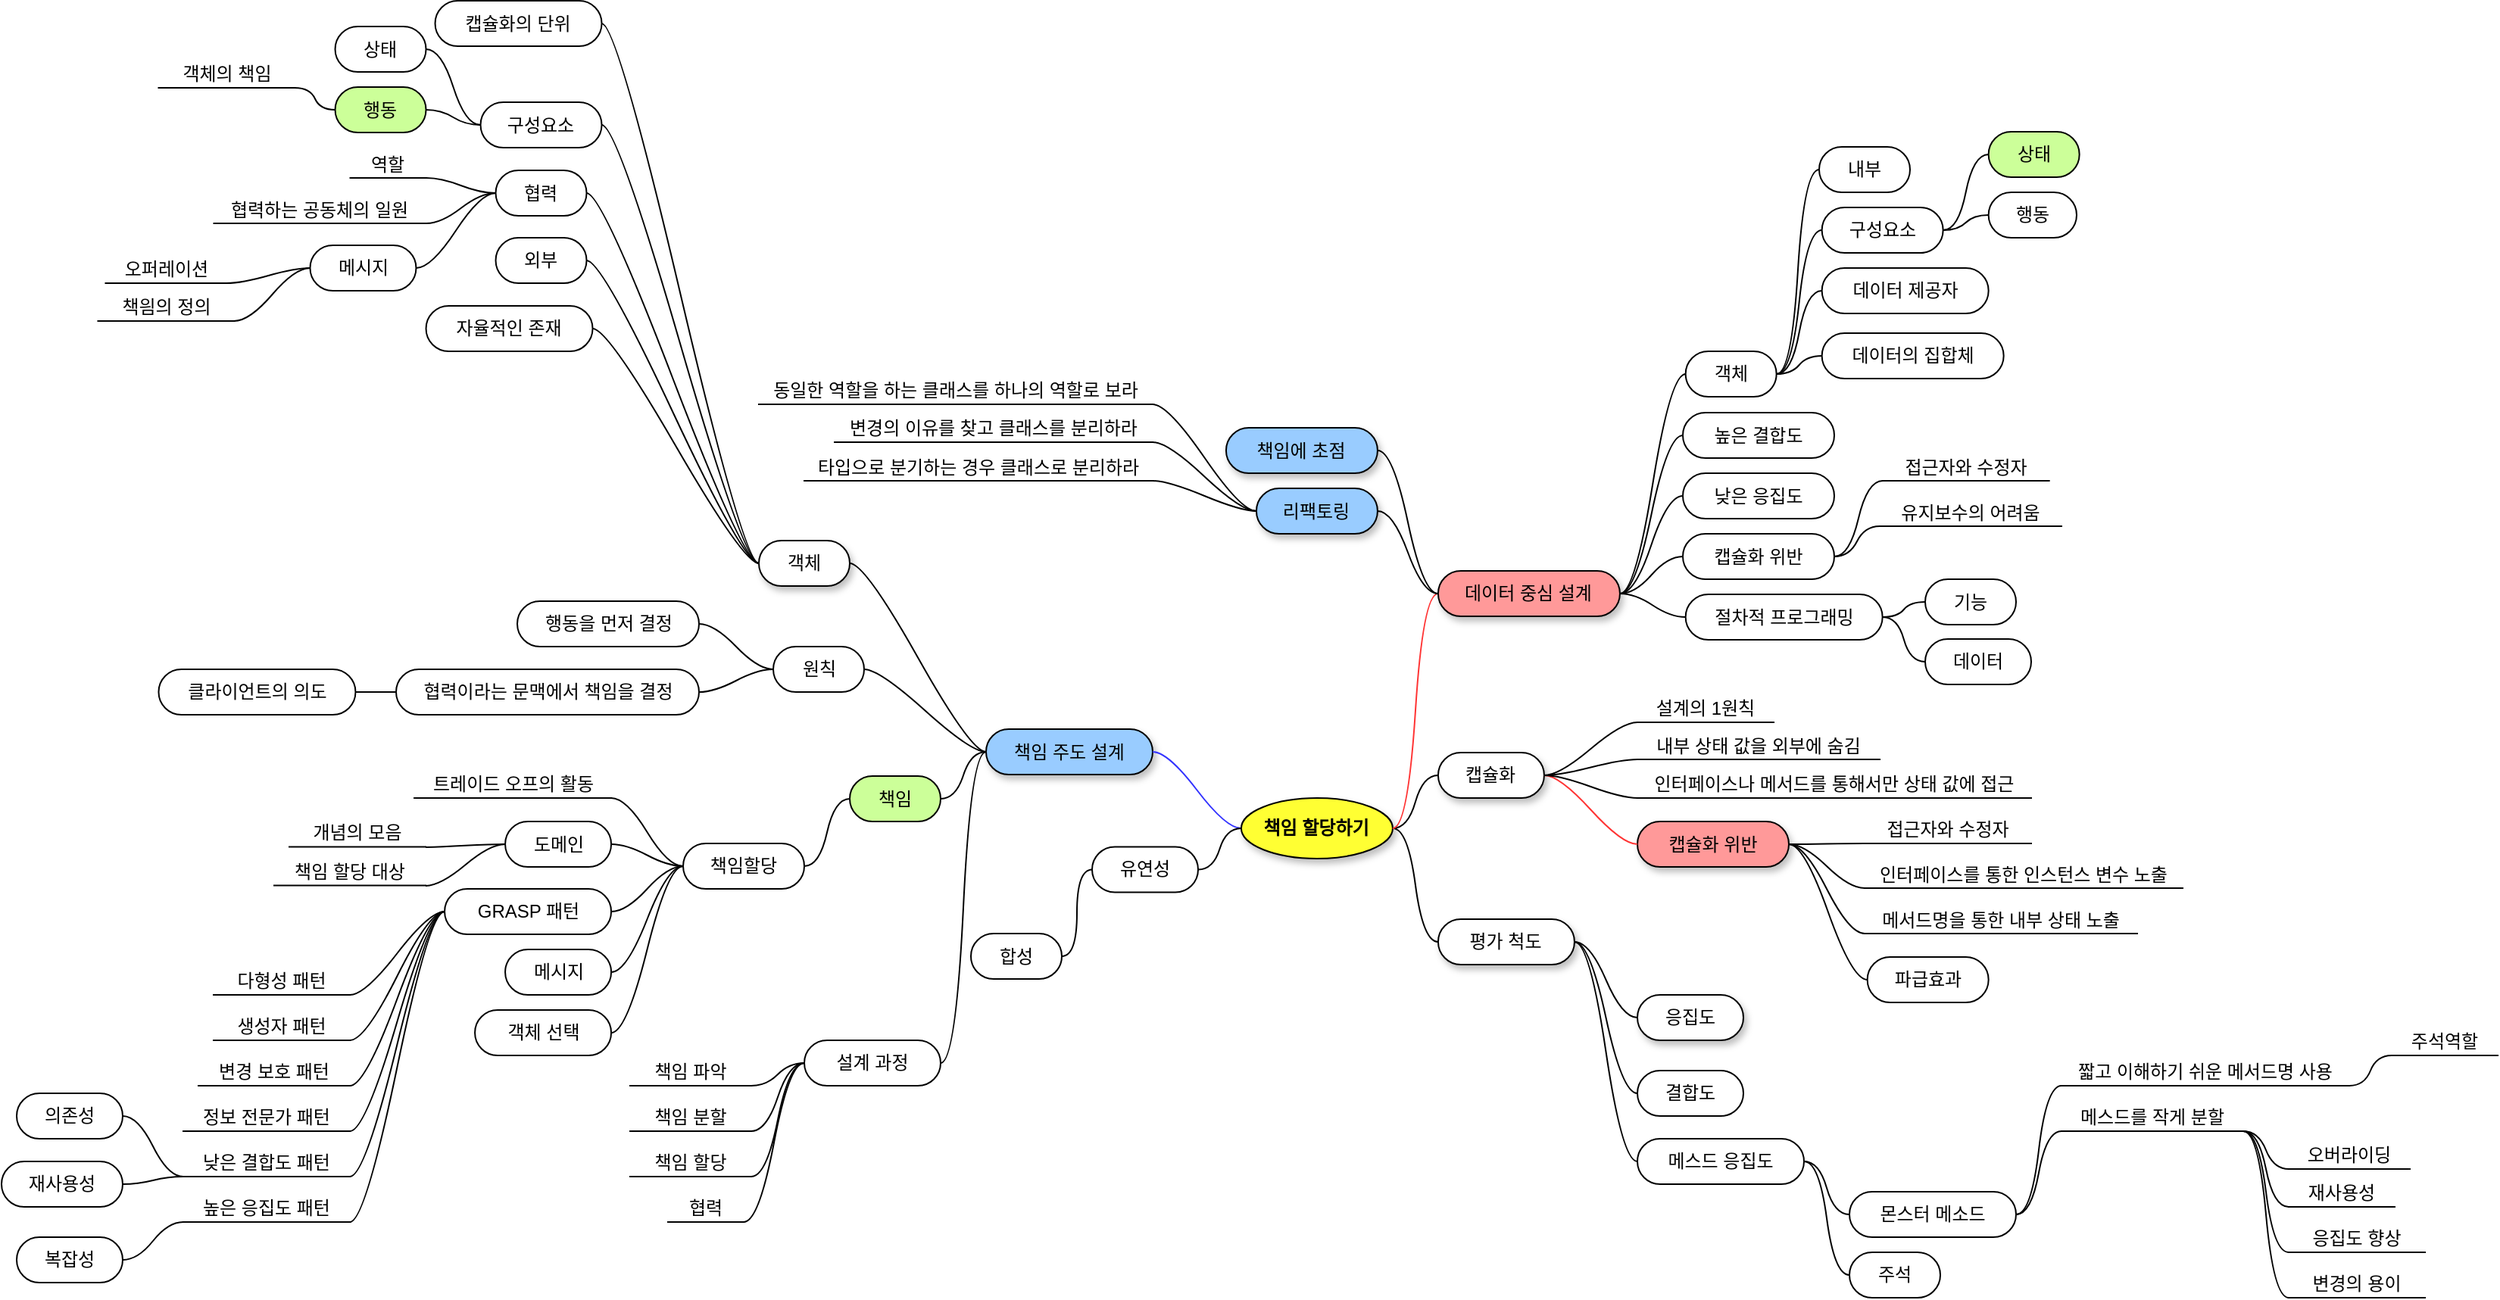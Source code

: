<mxfile version="12.7.0" type="device"><diagram id="__2fadc-JS_HNu0wfMdH" name="페이지-1"><mxGraphModel dx="1187" dy="725" grid="1" gridSize="10" guides="1" tooltips="1" connect="1" arrows="1" fold="1" page="1" pageScale="1" pageWidth="827" pageHeight="1169" math="0" shadow="0"><root><mxCell id="0"/><mxCell id="1" parent="0"/><mxCell id="tMgQGZpcPDJn1_F4oKMe-5" value="&lt;b&gt;책임 할당하기&lt;/b&gt;" style="ellipse;whiteSpace=wrap;html=1;align=center;container=1;recursiveResize=0;treeFolding=1;treeMoving=1;fillColor=#FFFF33;shadow=1;" parent="1" vertex="1"><mxGeometry x="822.47" y="540" width="100" height="40" as="geometry"/></mxCell><mxCell id="tMgQGZpcPDJn1_F4oKMe-6" value="캡슐화" style="whiteSpace=wrap;html=1;rounded=1;arcSize=50;align=center;verticalAlign=middle;container=1;recursiveResize=0;strokeWidth=1;autosize=1;spacing=4;treeFolding=1;treeMoving=1;shadow=1;" parent="1" vertex="1"><mxGeometry x="952.47" y="510" width="70" height="30" as="geometry"/></mxCell><mxCell id="tMgQGZpcPDJn1_F4oKMe-7" value="" style="edgeStyle=entityRelationEdgeStyle;startArrow=none;endArrow=none;segment=10;curved=1;exitX=1;exitY=0.5;exitDx=0;exitDy=0;" parent="1" source="tMgQGZpcPDJn1_F4oKMe-5" target="tMgQGZpcPDJn1_F4oKMe-6" edge="1"><mxGeometry relative="1" as="geometry"><mxPoint x="782.47" y="640" as="sourcePoint"/></mxGeometry></mxCell><mxCell id="tMgQGZpcPDJn1_F4oKMe-9" value="객체" style="whiteSpace=wrap;html=1;rounded=1;arcSize=50;align=center;verticalAlign=middle;container=1;recursiveResize=0;strokeWidth=1;autosize=1;spacing=4;treeFolding=1;treeMoving=1;shadow=1;" parent="1" vertex="1"><mxGeometry x="504" y="370" width="60" height="30" as="geometry"/></mxCell><mxCell id="tMgQGZpcPDJn1_F4oKMe-10" value="" style="edgeStyle=entityRelationEdgeStyle;startArrow=none;endArrow=none;segment=10;curved=1;" parent="1" source="tMgQGZpcPDJn1_F4oKMe-83" target="tMgQGZpcPDJn1_F4oKMe-9" edge="1"><mxGeometry relative="1" as="geometry"><mxPoint x="782.47" y="640" as="sourcePoint"/></mxGeometry></mxCell><mxCell id="tMgQGZpcPDJn1_F4oKMe-16" value="상태" style="whiteSpace=wrap;html=1;rounded=1;arcSize=50;align=center;verticalAlign=middle;container=1;recursiveResize=0;strokeWidth=1;autosize=1;spacing=4;treeFolding=1;treeMoving=1;" parent="1" vertex="1"><mxGeometry x="224.26" y="30.5" width="60" height="30" as="geometry"/></mxCell><mxCell id="tMgQGZpcPDJn1_F4oKMe-17" value="" style="edgeStyle=entityRelationEdgeStyle;startArrow=none;endArrow=none;segment=10;curved=1;" parent="1" source="tMgQGZpcPDJn1_F4oKMe-59" target="tMgQGZpcPDJn1_F4oKMe-16" edge="1"><mxGeometry relative="1" as="geometry"><mxPoint x="384.26" y="260.5" as="sourcePoint"/></mxGeometry></mxCell><mxCell id="tMgQGZpcPDJn1_F4oKMe-21" value="설계의 1원칙" style="whiteSpace=wrap;html=1;shape=partialRectangle;top=0;left=0;bottom=1;right=0;points=[[0,1],[1,1]];strokeColor=#000000;fillColor=none;align=center;verticalAlign=bottom;routingCenterY=0.5;snapToPoint=1;container=1;recursiveResize=0;autosize=1;treeFolding=1;treeMoving=1;" parent="1" vertex="1"><mxGeometry x="1084" y="470" width="90" height="20" as="geometry"/></mxCell><mxCell id="tMgQGZpcPDJn1_F4oKMe-22" value="" style="edgeStyle=entityRelationEdgeStyle;startArrow=none;endArrow=none;segment=10;curved=1;exitX=1;exitY=0.5;exitDx=0;exitDy=0;" parent="1" source="tMgQGZpcPDJn1_F4oKMe-6" target="tMgQGZpcPDJn1_F4oKMe-21" edge="1"><mxGeometry relative="1" as="geometry"><mxPoint x="569" y="640" as="sourcePoint"/></mxGeometry></mxCell><mxCell id="tMgQGZpcPDJn1_F4oKMe-23" value="행동" style="whiteSpace=wrap;html=1;rounded=1;arcSize=50;align=center;verticalAlign=middle;container=1;recursiveResize=0;strokeWidth=1;autosize=1;spacing=4;treeFolding=1;treeMoving=1;fillColor=#CCFF99;" parent="1" vertex="1"><mxGeometry x="224.26" y="70.5" width="60" height="30" as="geometry"/></mxCell><mxCell id="tMgQGZpcPDJn1_F4oKMe-24" value="" style="edgeStyle=entityRelationEdgeStyle;startArrow=none;endArrow=none;segment=10;curved=1;" parent="1" source="tMgQGZpcPDJn1_F4oKMe-59" target="tMgQGZpcPDJn1_F4oKMe-23" edge="1"><mxGeometry relative="1" as="geometry"><mxPoint x="294.26" y="260.5" as="sourcePoint"/></mxGeometry></mxCell><mxCell id="tMgQGZpcPDJn1_F4oKMe-25" value="캡슐화 위반" style="whiteSpace=wrap;html=1;rounded=1;arcSize=50;align=center;verticalAlign=middle;container=1;recursiveResize=0;strokeWidth=1;autosize=1;spacing=4;treeFolding=1;treeMoving=1;fillColor=#FF9999;shadow=1;" parent="1" vertex="1"><mxGeometry x="1084" y="555.5" width="100" height="30" as="geometry"/></mxCell><mxCell id="tMgQGZpcPDJn1_F4oKMe-26" value="" style="edgeStyle=entityRelationEdgeStyle;startArrow=none;endArrow=none;segment=10;curved=1;strokeColor=#FF3333;" parent="1" source="tMgQGZpcPDJn1_F4oKMe-6" target="tMgQGZpcPDJn1_F4oKMe-25" edge="1"><mxGeometry relative="1" as="geometry"><mxPoint x="589" y="640" as="sourcePoint"/></mxGeometry></mxCell><mxCell id="tMgQGZpcPDJn1_F4oKMe-27" value="접근자와 수정자" style="whiteSpace=wrap;html=1;shape=partialRectangle;top=0;left=0;bottom=1;right=0;points=[[0,1],[1,1]];strokeColor=#000000;fillColor=none;align=center;verticalAlign=bottom;routingCenterY=0.5;snapToPoint=1;container=1;recursiveResize=0;autosize=1;treeFolding=1;treeMoving=1;" parent="1" vertex="1"><mxGeometry x="1234" y="550" width="110" height="20" as="geometry"/></mxCell><mxCell id="tMgQGZpcPDJn1_F4oKMe-28" value="" style="edgeStyle=entityRelationEdgeStyle;startArrow=none;endArrow=none;segment=10;curved=1;" parent="1" source="tMgQGZpcPDJn1_F4oKMe-25" target="tMgQGZpcPDJn1_F4oKMe-27" edge="1"><mxGeometry relative="1" as="geometry"><mxPoint x="1199.0" y="605" as="sourcePoint"/></mxGeometry></mxCell><mxCell id="tMgQGZpcPDJn1_F4oKMe-34" value="책임" style="whiteSpace=wrap;html=1;rounded=1;arcSize=50;align=center;verticalAlign=middle;container=1;recursiveResize=0;strokeWidth=1;autosize=1;spacing=4;treeFolding=1;treeMoving=1;fillColor=#CCFF99;" parent="1" vertex="1"><mxGeometry x="564" y="525.5" width="60" height="30" as="geometry"/></mxCell><mxCell id="tMgQGZpcPDJn1_F4oKMe-35" value="" style="edgeStyle=entityRelationEdgeStyle;startArrow=none;endArrow=none;segment=10;curved=1;" parent="1" source="tMgQGZpcPDJn1_F4oKMe-83" target="tMgQGZpcPDJn1_F4oKMe-34" edge="1"><mxGeometry relative="1" as="geometry"><mxPoint x="589" y="680" as="sourcePoint"/></mxGeometry></mxCell><mxCell id="tMgQGZpcPDJn1_F4oKMe-36" value="인터페이스를 통한 인스턴스 변수 노출" style="whiteSpace=wrap;html=1;shape=partialRectangle;top=0;left=0;bottom=1;right=0;points=[[0,1],[1,1]];strokeColor=#000000;fillColor=none;align=center;verticalAlign=bottom;routingCenterY=0.5;snapToPoint=1;container=1;recursiveResize=0;autosize=1;treeFolding=1;treeMoving=1;" parent="1" vertex="1"><mxGeometry x="1234" y="579.5" width="210" height="20" as="geometry"/></mxCell><mxCell id="tMgQGZpcPDJn1_F4oKMe-37" value="" style="edgeStyle=entityRelationEdgeStyle;startArrow=none;endArrow=none;segment=10;curved=1;" parent="1" source="tMgQGZpcPDJn1_F4oKMe-25" target="tMgQGZpcPDJn1_F4oKMe-36" edge="1"><mxGeometry relative="1" as="geometry"><mxPoint x="1199.0" y="605" as="sourcePoint"/></mxGeometry></mxCell><mxCell id="tMgQGZpcPDJn1_F4oKMe-38" value="메서드명을 통한 내부 상태 노출" style="whiteSpace=wrap;html=1;shape=partialRectangle;top=0;left=0;bottom=1;right=0;points=[[0,1],[1,1]];strokeColor=#000000;fillColor=none;align=center;verticalAlign=bottom;routingCenterY=0.5;snapToPoint=1;container=1;recursiveResize=0;autosize=1;treeFolding=1;treeMoving=1;" parent="1" vertex="1"><mxGeometry x="1234" y="609.5" width="180" height="20" as="geometry"/></mxCell><mxCell id="tMgQGZpcPDJn1_F4oKMe-39" value="" style="edgeStyle=entityRelationEdgeStyle;startArrow=none;endArrow=none;segment=10;curved=1;" parent="1" source="tMgQGZpcPDJn1_F4oKMe-25" target="tMgQGZpcPDJn1_F4oKMe-38" edge="1"><mxGeometry relative="1" as="geometry"><mxPoint x="1199.0" y="605" as="sourcePoint"/></mxGeometry></mxCell><mxCell id="tMgQGZpcPDJn1_F4oKMe-44" value="평가 척도" style="whiteSpace=wrap;html=1;rounded=1;arcSize=50;align=center;verticalAlign=middle;container=1;recursiveResize=0;strokeWidth=1;autosize=1;spacing=4;treeFolding=1;treeMoving=1;shadow=1;" parent="1" vertex="1"><mxGeometry x="952.47" y="620" width="90" height="30" as="geometry"/></mxCell><mxCell id="tMgQGZpcPDJn1_F4oKMe-45" value="" style="edgeStyle=entityRelationEdgeStyle;startArrow=none;endArrow=none;segment=10;curved=1;" parent="1" source="tMgQGZpcPDJn1_F4oKMe-5" target="tMgQGZpcPDJn1_F4oKMe-44" edge="1"><mxGeometry relative="1" as="geometry"><mxPoint x="589" y="690" as="sourcePoint"/></mxGeometry></mxCell><mxCell id="tMgQGZpcPDJn1_F4oKMe-46" value="응집도" style="whiteSpace=wrap;html=1;rounded=1;arcSize=50;align=center;verticalAlign=middle;container=1;recursiveResize=0;strokeWidth=1;autosize=1;spacing=4;treeFolding=1;treeMoving=1;shadow=1;" parent="1" vertex="1"><mxGeometry x="1084" y="670" width="70" height="30" as="geometry"/></mxCell><mxCell id="tMgQGZpcPDJn1_F4oKMe-48" value="" style="edgeStyle=entityRelationEdgeStyle;startArrow=none;endArrow=none;segment=10;curved=1;" parent="1" source="tMgQGZpcPDJn1_F4oKMe-44" target="tMgQGZpcPDJn1_F4oKMe-46" edge="1"><mxGeometry relative="1" as="geometry"><mxPoint x="1059" y="610" as="sourcePoint"/><mxPoint x="885.53" y="638" as="targetPoint"/></mxGeometry></mxCell><mxCell id="tMgQGZpcPDJn1_F4oKMe-50" value="결합도" style="whiteSpace=wrap;html=1;rounded=1;arcSize=50;align=center;verticalAlign=middle;container=1;recursiveResize=0;strokeWidth=1;autosize=1;spacing=4;treeFolding=1;treeMoving=1;shadow=0;fillColor=#FFFFFF;" parent="1" vertex="1"><mxGeometry x="1084" y="720" width="70" height="30" as="geometry"/></mxCell><mxCell id="tMgQGZpcPDJn1_F4oKMe-51" value="" style="edgeStyle=entityRelationEdgeStyle;startArrow=none;endArrow=none;segment=10;curved=1;shadow=0;fillColor=#FFFFFF;" parent="1" source="tMgQGZpcPDJn1_F4oKMe-44" target="tMgQGZpcPDJn1_F4oKMe-50" edge="1"><mxGeometry relative="1" as="geometry"><mxPoint x="1059" y="610" as="sourcePoint"/></mxGeometry></mxCell><mxCell id="tMgQGZpcPDJn1_F4oKMe-53" value="데이터 중심 설계" style="whiteSpace=wrap;html=1;rounded=1;arcSize=50;align=center;verticalAlign=middle;container=1;recursiveResize=0;strokeWidth=1;autosize=1;spacing=4;treeFolding=1;treeMoving=1;shadow=1;fillColor=#FF9999;" parent="1" vertex="1"><mxGeometry x="952.47" y="390" width="120" height="30" as="geometry"/></mxCell><mxCell id="tMgQGZpcPDJn1_F4oKMe-54" value="" style="edgeStyle=entityRelationEdgeStyle;startArrow=none;endArrow=none;segment=10;curved=1;shadow=0;fillColor=#FFFFFF;strokeColor=#FF3333;" parent="1" source="tMgQGZpcPDJn1_F4oKMe-5" target="tMgQGZpcPDJn1_F4oKMe-53" edge="1"><mxGeometry relative="1" as="geometry"><mxPoint x="589" y="790" as="sourcePoint"/></mxGeometry></mxCell><mxCell id="tMgQGZpcPDJn1_F4oKMe-59" value="구성요소" style="whiteSpace=wrap;html=1;rounded=1;arcSize=50;align=center;verticalAlign=middle;container=1;recursiveResize=0;strokeWidth=1;autosize=1;spacing=4;treeFolding=1;treeMoving=1;shadow=0;fillColor=#FFFFFF;" parent="1" vertex="1"><mxGeometry x="320.26" y="80.5" width="80" height="30" as="geometry"/></mxCell><mxCell id="tMgQGZpcPDJn1_F4oKMe-60" value="" style="edgeStyle=entityRelationEdgeStyle;startArrow=none;endArrow=none;segment=10;curved=1;shadow=0;fillColor=#FFFFFF;" parent="1" source="tMgQGZpcPDJn1_F4oKMe-9" target="tMgQGZpcPDJn1_F4oKMe-59" edge="1"><mxGeometry relative="1" as="geometry"><mxPoint x="290.53" y="780" as="sourcePoint"/></mxGeometry></mxCell><mxCell id="tMgQGZpcPDJn1_F4oKMe-73" value="접근자와 수정자" style="whiteSpace=wrap;html=1;shape=partialRectangle;top=0;left=0;bottom=1;right=0;points=[[0,1],[1,1]];strokeColor=#000000;fillColor=none;align=center;verticalAlign=bottom;routingCenterY=0.5;snapToPoint=1;container=1;recursiveResize=0;autosize=1;treeFolding=1;treeMoving=1;shadow=0;" parent="1" vertex="1"><mxGeometry x="1245.83" y="310.5" width="110" height="20" as="geometry"/></mxCell><mxCell id="tMgQGZpcPDJn1_F4oKMe-74" value="" style="edgeStyle=entityRelationEdgeStyle;startArrow=none;endArrow=none;segment=10;curved=1;shadow=0;fillColor=#FFFFFF;" parent="1" source="AirpD_H9qfmRNHtaHbfO-63" target="tMgQGZpcPDJn1_F4oKMe-73" edge="1"><mxGeometry relative="1" as="geometry"><mxPoint x="1069" y="363.793" as="sourcePoint"/></mxGeometry></mxCell><mxCell id="tMgQGZpcPDJn1_F4oKMe-80" value="" style="edgeStyle=entityRelationEdgeStyle;startArrow=none;endArrow=none;segment=10;curved=1;shadow=0;fillColor=#FFFFFF;" parent="1" edge="1"><mxGeometry relative="1" as="geometry"><mxPoint x="581" y="555" as="sourcePoint"/></mxGeometry></mxCell><mxCell id="tMgQGZpcPDJn1_F4oKMe-83" value="책임 주도 설계" style="whiteSpace=wrap;html=1;rounded=1;arcSize=50;align=center;verticalAlign=middle;container=1;recursiveResize=0;strokeWidth=1;autosize=1;spacing=4;treeFolding=1;treeMoving=1;shadow=1;fillColor=#99CCFF;" parent="1" vertex="1"><mxGeometry x="654" y="494.5" width="110" height="30" as="geometry"/></mxCell><mxCell id="tMgQGZpcPDJn1_F4oKMe-84" value="" style="edgeStyle=entityRelationEdgeStyle;startArrow=none;endArrow=none;segment=10;curved=1;shadow=0;fillColor=#FFFFFF;strokeColor=#3333FF;" parent="1" source="tMgQGZpcPDJn1_F4oKMe-5" target="tMgQGZpcPDJn1_F4oKMe-83" edge="1"><mxGeometry relative="1" as="geometry"><mxPoint x="469" y="770" as="sourcePoint"/></mxGeometry></mxCell><mxCell id="tMgQGZpcPDJn1_F4oKMe-92" value="유지보수의 어려움" style="whiteSpace=wrap;html=1;shape=partialRectangle;top=0;left=0;bottom=1;right=0;points=[[0,1],[1,1]];strokeColor=#000000;fillColor=none;align=center;verticalAlign=bottom;routingCenterY=0.5;snapToPoint=1;container=1;recursiveResize=0;autosize=1;treeFolding=1;treeMoving=1;shadow=0;" parent="1" vertex="1"><mxGeometry x="1244" y="340.5" width="120" height="20" as="geometry"/></mxCell><mxCell id="tMgQGZpcPDJn1_F4oKMe-93" value="" style="edgeStyle=entityRelationEdgeStyle;startArrow=none;endArrow=none;segment=10;curved=1;shadow=0;fillColor=#FFFFFF;" parent="1" source="AirpD_H9qfmRNHtaHbfO-63" target="tMgQGZpcPDJn1_F4oKMe-92" edge="1"><mxGeometry relative="1" as="geometry"><mxPoint x="547.17" y="795.5" as="sourcePoint"/></mxGeometry></mxCell><mxCell id="tMgQGZpcPDJn1_F4oKMe-94" value="책임할당" style="whiteSpace=wrap;html=1;rounded=1;arcSize=50;align=center;verticalAlign=middle;container=1;recursiveResize=0;strokeWidth=1;autosize=1;spacing=4;treeFolding=1;treeMoving=1;shadow=0;fillColor=#FFFFFF;" parent="1" vertex="1"><mxGeometry x="454" y="570" width="80" height="30" as="geometry"/></mxCell><mxCell id="tMgQGZpcPDJn1_F4oKMe-95" value="" style="edgeStyle=entityRelationEdgeStyle;startArrow=none;endArrow=none;segment=10;curved=1;shadow=0;fillColor=#FFFFFF;" parent="1" source="tMgQGZpcPDJn1_F4oKMe-34" target="tMgQGZpcPDJn1_F4oKMe-94" edge="1"><mxGeometry relative="1" as="geometry"><mxPoint x="479" y="830" as="sourcePoint"/></mxGeometry></mxCell><mxCell id="tMgQGZpcPDJn1_F4oKMe-97" value="트레이드 오프의 활동" style="whiteSpace=wrap;html=1;shape=partialRectangle;top=0;left=0;bottom=1;right=0;points=[[0,1],[1,1]];strokeColor=#000000;fillColor=none;align=center;verticalAlign=bottom;routingCenterY=0.5;snapToPoint=1;container=1;recursiveResize=0;autosize=1;treeFolding=1;treeMoving=1;shadow=0;" parent="1" vertex="1"><mxGeometry x="276.53" y="520" width="130" height="20" as="geometry"/></mxCell><mxCell id="tMgQGZpcPDJn1_F4oKMe-98" value="" style="edgeStyle=entityRelationEdgeStyle;startArrow=none;endArrow=none;segment=10;curved=1;shadow=0;fillColor=#FFFFFF;" parent="1" source="tMgQGZpcPDJn1_F4oKMe-94" target="tMgQGZpcPDJn1_F4oKMe-97" edge="1"><mxGeometry relative="1" as="geometry"><mxPoint x="494" y="800" as="sourcePoint"/></mxGeometry></mxCell><mxCell id="tMgQGZpcPDJn1_F4oKMe-99" value="GRASP 패턴" style="whiteSpace=wrap;html=1;rounded=1;arcSize=50;align=center;verticalAlign=middle;container=1;recursiveResize=0;strokeWidth=1;autosize=1;spacing=4;treeFolding=1;treeMoving=1;shadow=0;fillColor=#FFFFFF;" parent="1" vertex="1"><mxGeometry x="296.53" y="600" width="110" height="30" as="geometry"/></mxCell><mxCell id="tMgQGZpcPDJn1_F4oKMe-100" value="" style="edgeStyle=entityRelationEdgeStyle;startArrow=none;endArrow=none;segment=10;curved=1;shadow=0;fillColor=#FFFFFF;" parent="1" source="tMgQGZpcPDJn1_F4oKMe-94" target="tMgQGZpcPDJn1_F4oKMe-99" edge="1"><mxGeometry relative="1" as="geometry"><mxPoint x="494" y="800" as="sourcePoint"/></mxGeometry></mxCell><mxCell id="tMgQGZpcPDJn1_F4oKMe-106" value="생성자 패턴" style="whiteSpace=wrap;html=1;shape=partialRectangle;top=0;left=0;bottom=1;right=0;points=[[0,1],[1,1]];strokeColor=#000000;fillColor=none;align=center;verticalAlign=bottom;routingCenterY=0.5;snapToPoint=1;container=1;recursiveResize=0;autosize=1;treeFolding=1;treeMoving=1;shadow=0;" parent="1" vertex="1"><mxGeometry x="144" y="680" width="90" height="20" as="geometry"/></mxCell><mxCell id="tMgQGZpcPDJn1_F4oKMe-107" value="" style="edgeStyle=entityRelationEdgeStyle;startArrow=none;endArrow=none;segment=10;curved=1;shadow=0;fillColor=#FFFFFF;" parent="1" source="tMgQGZpcPDJn1_F4oKMe-99" target="tMgQGZpcPDJn1_F4oKMe-106" edge="1"><mxGeometry relative="1" as="geometry"><mxPoint x="494" y="830" as="sourcePoint"/></mxGeometry></mxCell><mxCell id="tMgQGZpcPDJn1_F4oKMe-108" value="다형성 패턴" style="whiteSpace=wrap;html=1;shape=partialRectangle;top=0;left=0;bottom=1;right=0;points=[[0,1],[1,1]];strokeColor=#000000;fillColor=none;align=center;verticalAlign=bottom;routingCenterY=0.5;snapToPoint=1;container=1;recursiveResize=0;autosize=1;treeFolding=1;treeMoving=1;shadow=0;" parent="1" vertex="1"><mxGeometry x="144" y="650" width="90" height="20" as="geometry"/></mxCell><mxCell id="tMgQGZpcPDJn1_F4oKMe-109" value="" style="edgeStyle=entityRelationEdgeStyle;startArrow=none;endArrow=none;segment=10;curved=1;shadow=0;fillColor=#FFFFFF;" parent="1" source="tMgQGZpcPDJn1_F4oKMe-99" target="tMgQGZpcPDJn1_F4oKMe-108" edge="1"><mxGeometry relative="1" as="geometry"><mxPoint x="454" y="890" as="sourcePoint"/></mxGeometry></mxCell><mxCell id="tMgQGZpcPDJn1_F4oKMe-110" value="변경 보호 패턴" style="whiteSpace=wrap;html=1;shape=partialRectangle;top=0;left=0;bottom=1;right=0;points=[[0,1],[1,1]];strokeColor=#000000;fillColor=none;align=center;verticalAlign=bottom;routingCenterY=0.5;snapToPoint=1;container=1;recursiveResize=0;autosize=1;treeFolding=1;treeMoving=1;shadow=0;" parent="1" vertex="1"><mxGeometry x="134" y="710" width="100" height="20" as="geometry"/></mxCell><mxCell id="tMgQGZpcPDJn1_F4oKMe-111" value="" style="edgeStyle=entityRelationEdgeStyle;startArrow=none;endArrow=none;segment=10;curved=1;shadow=0;fillColor=#FFFFFF;" parent="1" source="tMgQGZpcPDJn1_F4oKMe-99" target="tMgQGZpcPDJn1_F4oKMe-110" edge="1"><mxGeometry relative="1" as="geometry"><mxPoint x="434" y="950" as="sourcePoint"/></mxGeometry></mxCell><mxCell id="tMgQGZpcPDJn1_F4oKMe-118" value="협력" style="whiteSpace=wrap;html=1;rounded=1;arcSize=50;align=center;verticalAlign=middle;container=1;recursiveResize=0;strokeWidth=1;autosize=1;spacing=4;treeFolding=1;treeMoving=1;shadow=0;fillColor=#FFFFFF;" parent="1" vertex="1"><mxGeometry x="330.26" y="125.5" width="60" height="30" as="geometry"/></mxCell><mxCell id="tMgQGZpcPDJn1_F4oKMe-119" value="" style="edgeStyle=entityRelationEdgeStyle;startArrow=none;endArrow=none;segment=10;curved=1;shadow=0;fillColor=#FFFFFF;" parent="1" source="tMgQGZpcPDJn1_F4oKMe-9" target="tMgQGZpcPDJn1_F4oKMe-118" edge="1"><mxGeometry relative="1" as="geometry"><mxPoint x="54" y="810" as="sourcePoint"/></mxGeometry></mxCell><mxCell id="tMgQGZpcPDJn1_F4oKMe-120" value="메시지" style="whiteSpace=wrap;html=1;rounded=1;arcSize=50;align=center;verticalAlign=middle;container=1;recursiveResize=0;strokeWidth=1;autosize=1;spacing=4;treeFolding=1;treeMoving=1;shadow=0;fillColor=#FFFFFF;" parent="1" vertex="1"><mxGeometry x="207.73" y="175" width="70" height="30" as="geometry"/></mxCell><mxCell id="tMgQGZpcPDJn1_F4oKMe-121" value="" style="edgeStyle=entityRelationEdgeStyle;startArrow=none;endArrow=none;segment=10;curved=1;shadow=0;fillColor=#FFFFFF;" parent="1" source="tMgQGZpcPDJn1_F4oKMe-118" target="tMgQGZpcPDJn1_F4oKMe-120" edge="1"><mxGeometry relative="1" as="geometry"><mxPoint x="-22.27" y="560.5" as="sourcePoint"/></mxGeometry></mxCell><mxCell id="tMgQGZpcPDJn1_F4oKMe-125" value="설계 과정" style="whiteSpace=wrap;html=1;rounded=1;arcSize=50;align=center;verticalAlign=middle;container=1;recursiveResize=0;strokeWidth=1;autosize=1;spacing=4;treeFolding=1;treeMoving=1;shadow=0;fillColor=#FFFFFF;" parent="1" vertex="1"><mxGeometry x="534" y="700" width="90" height="30" as="geometry"/></mxCell><mxCell id="tMgQGZpcPDJn1_F4oKMe-126" value="" style="edgeStyle=entityRelationEdgeStyle;startArrow=none;endArrow=none;segment=10;curved=1;shadow=0;fillColor=#FFFFFF;" parent="1" source="tMgQGZpcPDJn1_F4oKMe-83" target="tMgQGZpcPDJn1_F4oKMe-125" edge="1"><mxGeometry relative="1" as="geometry"><mxPoint x="274" y="980" as="sourcePoint"/></mxGeometry></mxCell><mxCell id="tMgQGZpcPDJn1_F4oKMe-127" value="책임 파악" style="whiteSpace=wrap;html=1;shape=partialRectangle;top=0;left=0;bottom=1;right=0;points=[[0,1],[1,1]];strokeColor=#000000;fillColor=none;align=center;verticalAlign=bottom;routingCenterY=0.5;snapToPoint=1;container=1;recursiveResize=0;autosize=1;treeFolding=1;treeMoving=1;shadow=0;" parent="1" vertex="1"><mxGeometry x="419" y="710" width="80" height="20" as="geometry"/></mxCell><mxCell id="tMgQGZpcPDJn1_F4oKMe-128" value="" style="edgeStyle=entityRelationEdgeStyle;startArrow=none;endArrow=none;segment=10;curved=1;shadow=0;fillColor=#FFFFFF;" parent="1" source="tMgQGZpcPDJn1_F4oKMe-125" target="tMgQGZpcPDJn1_F4oKMe-127" edge="1"><mxGeometry relative="1" as="geometry"><mxPoint x="279" y="1000" as="sourcePoint"/></mxGeometry></mxCell><mxCell id="tMgQGZpcPDJn1_F4oKMe-130" value="책임 분할" style="whiteSpace=wrap;html=1;shape=partialRectangle;top=0;left=0;bottom=1;right=0;points=[[0,1],[1,1]];strokeColor=#000000;fillColor=none;align=center;verticalAlign=bottom;routingCenterY=0.5;snapToPoint=1;container=1;recursiveResize=0;autosize=1;treeFolding=1;treeMoving=1;shadow=0;" parent="1" vertex="1"><mxGeometry x="419" y="740" width="80" height="20" as="geometry"/></mxCell><mxCell id="tMgQGZpcPDJn1_F4oKMe-131" value="" style="edgeStyle=entityRelationEdgeStyle;startArrow=none;endArrow=none;segment=10;curved=1;shadow=0;fillColor=#FFFFFF;" parent="1" source="tMgQGZpcPDJn1_F4oKMe-125" target="tMgQGZpcPDJn1_F4oKMe-130" edge="1"><mxGeometry relative="1" as="geometry"><mxPoint x="942.47" y="880" as="sourcePoint"/></mxGeometry></mxCell><mxCell id="tMgQGZpcPDJn1_F4oKMe-132" value="책임 할당" style="whiteSpace=wrap;html=1;shape=partialRectangle;top=0;left=0;bottom=1;right=0;points=[[0,1],[1,1]];strokeColor=#000000;fillColor=none;align=center;verticalAlign=bottom;routingCenterY=0.5;snapToPoint=1;container=1;recursiveResize=0;autosize=1;treeFolding=1;treeMoving=1;shadow=0;" parent="1" vertex="1"><mxGeometry x="419" y="770" width="80" height="20" as="geometry"/></mxCell><mxCell id="tMgQGZpcPDJn1_F4oKMe-133" value="" style="edgeStyle=entityRelationEdgeStyle;startArrow=none;endArrow=none;segment=10;curved=1;shadow=0;fillColor=#FFFFFF;" parent="1" source="tMgQGZpcPDJn1_F4oKMe-125" target="tMgQGZpcPDJn1_F4oKMe-132" edge="1"><mxGeometry relative="1" as="geometry"><mxPoint x="934" y="920" as="sourcePoint"/></mxGeometry></mxCell><mxCell id="tMgQGZpcPDJn1_F4oKMe-134" value="협력" style="whiteSpace=wrap;html=1;shape=partialRectangle;top=0;left=0;bottom=1;right=0;points=[[0,1],[1,1]];strokeColor=#000000;fillColor=none;align=center;verticalAlign=bottom;routingCenterY=0.5;snapToPoint=1;container=1;recursiveResize=0;autosize=1;treeFolding=1;treeMoving=1;shadow=0;" parent="1" vertex="1"><mxGeometry x="444" y="800" width="50" height="20" as="geometry"/></mxCell><mxCell id="tMgQGZpcPDJn1_F4oKMe-135" value="" style="edgeStyle=entityRelationEdgeStyle;startArrow=none;endArrow=none;segment=10;curved=1;shadow=0;fillColor=#FFFFFF;" parent="1" source="tMgQGZpcPDJn1_F4oKMe-125" target="tMgQGZpcPDJn1_F4oKMe-134" edge="1"><mxGeometry relative="1" as="geometry"><mxPoint x="934" y="960" as="sourcePoint"/></mxGeometry></mxCell><mxCell id="tMgQGZpcPDJn1_F4oKMe-148" value="정보 전문가 패턴" style="whiteSpace=wrap;html=1;shape=partialRectangle;top=0;left=0;bottom=1;right=0;points=[[0,1],[1,1]];strokeColor=#000000;fillColor=none;align=center;verticalAlign=bottom;routingCenterY=0.5;snapToPoint=1;container=1;recursiveResize=0;autosize=1;treeFolding=1;treeMoving=1;shadow=0;" parent="1" vertex="1"><mxGeometry x="124" y="740" width="110" height="20" as="geometry"/></mxCell><mxCell id="tMgQGZpcPDJn1_F4oKMe-149" value="" style="edgeStyle=entityRelationEdgeStyle;startArrow=none;endArrow=none;segment=10;curved=1;shadow=0;fillColor=#FFFFFF;" parent="1" source="tMgQGZpcPDJn1_F4oKMe-99" target="tMgQGZpcPDJn1_F4oKMe-148" edge="1"><mxGeometry relative="1" as="geometry"><mxPoint x="284" y="1010" as="sourcePoint"/></mxGeometry></mxCell><mxCell id="tMgQGZpcPDJn1_F4oKMe-157" value="리팩토링" style="whiteSpace=wrap;html=1;rounded=1;arcSize=50;align=center;verticalAlign=middle;container=1;recursiveResize=0;strokeWidth=1;autosize=1;spacing=4;treeFolding=1;treeMoving=1;shadow=1;fillColor=#99CCFF;" parent="1" vertex="1"><mxGeometry x="832.47" y="335.5" width="80" height="30" as="geometry"/></mxCell><mxCell id="tMgQGZpcPDJn1_F4oKMe-158" value="" style="edgeStyle=entityRelationEdgeStyle;startArrow=none;endArrow=none;segment=10;curved=1;shadow=0;fillColor=#FFFFFF;" parent="1" source="tMgQGZpcPDJn1_F4oKMe-53" target="tMgQGZpcPDJn1_F4oKMe-157" edge="1"><mxGeometry relative="1" as="geometry"><mxPoint x="906.47" y="717" as="sourcePoint"/></mxGeometry></mxCell><mxCell id="tMgQGZpcPDJn1_F4oKMe-159" value="몬스터 메소드" style="whiteSpace=wrap;html=1;rounded=1;arcSize=50;align=center;verticalAlign=middle;container=1;recursiveResize=0;strokeWidth=1;autosize=1;spacing=4;treeFolding=1;treeMoving=1;shadow=0;fillColor=#FFFFFF;" parent="1" vertex="1"><mxGeometry x="1224" y="800" width="110" height="30" as="geometry"/></mxCell><mxCell id="tMgQGZpcPDJn1_F4oKMe-160" value="" style="edgeStyle=entityRelationEdgeStyle;startArrow=none;endArrow=none;segment=10;curved=1;shadow=0;fillColor=#FFFFFF;" parent="1" source="AirpD_H9qfmRNHtaHbfO-126" target="tMgQGZpcPDJn1_F4oKMe-159" edge="1"><mxGeometry relative="1" as="geometry"><mxPoint x="354" y="950" as="sourcePoint"/></mxGeometry></mxCell><mxCell id="tMgQGZpcPDJn1_F4oKMe-162" value="역할" style="whiteSpace=wrap;html=1;shape=partialRectangle;top=0;left=0;bottom=1;right=0;points=[[0,1],[1,1]];strokeColor=#000000;fillColor=none;align=center;verticalAlign=bottom;routingCenterY=0.5;snapToPoint=1;container=1;recursiveResize=0;autosize=1;treeFolding=1;treeMoving=1;shadow=0;" parent="1" vertex="1"><mxGeometry x="234.26" y="110.5" width="50" height="20" as="geometry"/></mxCell><mxCell id="tMgQGZpcPDJn1_F4oKMe-163" value="" style="edgeStyle=entityRelationEdgeStyle;startArrow=none;endArrow=none;segment=10;curved=1;shadow=0;fillColor=#FFFFFF;" parent="1" source="tMgQGZpcPDJn1_F4oKMe-118" target="tMgQGZpcPDJn1_F4oKMe-162" edge="1"><mxGeometry relative="1" as="geometry"><mxPoint x="339.26" y="10.5" as="sourcePoint"/></mxGeometry></mxCell><mxCell id="tMgQGZpcPDJn1_F4oKMe-164" value="협력하는 공동체의 일원" style="whiteSpace=wrap;html=1;shape=partialRectangle;top=0;left=0;bottom=1;right=0;points=[[0,1],[1,1]];strokeColor=#000000;fillColor=none;align=center;verticalAlign=bottom;routingCenterY=0.5;snapToPoint=1;container=1;recursiveResize=0;autosize=1;treeFolding=1;treeMoving=1;shadow=0;" parent="1" vertex="1"><mxGeometry x="144.26" y="140.5" width="140" height="20" as="geometry"/></mxCell><mxCell id="tMgQGZpcPDJn1_F4oKMe-165" value="" style="edgeStyle=entityRelationEdgeStyle;startArrow=none;endArrow=none;segment=10;curved=1;shadow=0;fillColor=#FFFFFF;" parent="1" source="tMgQGZpcPDJn1_F4oKMe-118" target="tMgQGZpcPDJn1_F4oKMe-164" edge="1"><mxGeometry relative="1" as="geometry"><mxPoint x="59.26" y="570.5" as="sourcePoint"/></mxGeometry></mxCell><mxCell id="AirpD_H9qfmRNHtaHbfO-2" value="내부 상태 값을 외부에 숨김" style="whiteSpace=wrap;html=1;shape=partialRectangle;top=0;left=0;bottom=1;right=0;points=[[0,1],[1,1]];strokeColor=#000000;fillColor=none;align=center;verticalAlign=bottom;routingCenterY=0.5;snapToPoint=1;container=1;recursiveResize=0;autosize=1;treeFolding=1;treeMoving=1;" parent="1" vertex="1"><mxGeometry x="1084" y="494.5" width="160" height="20" as="geometry"/></mxCell><mxCell id="AirpD_H9qfmRNHtaHbfO-3" value="" style="edgeStyle=entityRelationEdgeStyle;startArrow=none;endArrow=none;segment=10;curved=1;" parent="1" source="tMgQGZpcPDJn1_F4oKMe-6" target="AirpD_H9qfmRNHtaHbfO-2" edge="1"><mxGeometry relative="1" as="geometry"><mxPoint x="1085.83" y="540" as="sourcePoint"/></mxGeometry></mxCell><mxCell id="AirpD_H9qfmRNHtaHbfO-5" value="인터페이스나 메서드를 통해서만 상태 값에 접근" style="whiteSpace=wrap;html=1;shape=partialRectangle;top=0;left=0;bottom=1;right=0;points=[[0,1],[1,1]];strokeColor=#000000;fillColor=none;align=center;verticalAlign=bottom;routingCenterY=0.5;snapToPoint=1;container=1;recursiveResize=0;autosize=1;treeFolding=1;treeMoving=1;" parent="1" vertex="1"><mxGeometry x="1084" y="520" width="260" height="20" as="geometry"/></mxCell><mxCell id="AirpD_H9qfmRNHtaHbfO-6" value="" style="edgeStyle=entityRelationEdgeStyle;startArrow=none;endArrow=none;segment=10;curved=1;" parent="1" source="tMgQGZpcPDJn1_F4oKMe-6" target="AirpD_H9qfmRNHtaHbfO-5" edge="1"><mxGeometry relative="1" as="geometry"><mxPoint x="1059" y="560.5" as="sourcePoint"/></mxGeometry></mxCell><mxCell id="AirpD_H9qfmRNHtaHbfO-11" value="자율적인 존재" style="whiteSpace=wrap;html=1;rounded=1;arcSize=50;align=center;verticalAlign=middle;container=1;recursiveResize=0;strokeWidth=1;autosize=1;spacing=4;treeFolding=1;treeMoving=1;" parent="1" vertex="1"><mxGeometry x="284.26" y="215" width="110" height="30" as="geometry"/></mxCell><mxCell id="AirpD_H9qfmRNHtaHbfO-12" value="" style="edgeStyle=entityRelationEdgeStyle;startArrow=none;endArrow=none;segment=10;curved=1;shadow=0;strokeColor=#000000;" parent="1" source="tMgQGZpcPDJn1_F4oKMe-9" target="AirpD_H9qfmRNHtaHbfO-11" edge="1"><mxGeometry relative="1" as="geometry"><mxPoint x="364.53" y="300" as="sourcePoint"/></mxGeometry></mxCell><mxCell id="AirpD_H9qfmRNHtaHbfO-13" value="오퍼레이션" style="whiteSpace=wrap;html=1;shape=partialRectangle;top=0;left=0;bottom=1;right=0;points=[[0,1],[1,1]];strokeColor=#000000;fillColor=none;align=center;verticalAlign=bottom;routingCenterY=0.5;snapToPoint=1;container=1;recursiveResize=0;autosize=1;treeFolding=1;treeMoving=1;" parent="1" vertex="1"><mxGeometry x="72.73" y="180" width="80" height="20" as="geometry"/></mxCell><mxCell id="AirpD_H9qfmRNHtaHbfO-14" value="" style="edgeStyle=entityRelationEdgeStyle;startArrow=none;endArrow=none;segment=10;curved=1;shadow=0;strokeColor=#000000;" parent="1" source="tMgQGZpcPDJn1_F4oKMe-120" target="AirpD_H9qfmRNHtaHbfO-13" edge="1"><mxGeometry relative="1" as="geometry"><mxPoint x="32.73" y="215" as="sourcePoint"/></mxGeometry></mxCell><mxCell id="AirpD_H9qfmRNHtaHbfO-17" value="책읨의 정의" style="whiteSpace=wrap;html=1;shape=partialRectangle;top=0;left=0;bottom=1;right=0;points=[[0,1],[1,1]];strokeColor=#000000;fillColor=none;align=center;verticalAlign=bottom;routingCenterY=0.5;snapToPoint=1;container=1;recursiveResize=0;autosize=1;treeFolding=1;treeMoving=1;" parent="1" vertex="1"><mxGeometry x="67.73" y="205" width="90" height="20" as="geometry"/></mxCell><mxCell id="AirpD_H9qfmRNHtaHbfO-18" value="" style="edgeStyle=entityRelationEdgeStyle;startArrow=none;endArrow=none;segment=10;curved=1;shadow=0;strokeColor=#000000;" parent="1" source="tMgQGZpcPDJn1_F4oKMe-120" target="AirpD_H9qfmRNHtaHbfO-17" edge="1"><mxGeometry relative="1" as="geometry"><mxPoint x="47.73" y="249.5" as="sourcePoint"/></mxGeometry></mxCell><mxCell id="AirpD_H9qfmRNHtaHbfO-21" value="높은 결합도" style="whiteSpace=wrap;html=1;rounded=1;arcSize=50;align=center;verticalAlign=middle;container=1;recursiveResize=0;strokeWidth=1;autosize=1;spacing=4;treeFolding=1;treeMoving=1;" parent="1" vertex="1"><mxGeometry x="1114" y="285.5" width="100" height="30" as="geometry"/></mxCell><mxCell id="AirpD_H9qfmRNHtaHbfO-22" value="" style="edgeStyle=entityRelationEdgeStyle;startArrow=none;endArrow=none;segment=10;curved=1;shadow=0;strokeColor=#000000;" parent="1" source="tMgQGZpcPDJn1_F4oKMe-53" target="AirpD_H9qfmRNHtaHbfO-21" edge="1"><mxGeometry relative="1" as="geometry"><mxPoint x="871" y="315.5" as="sourcePoint"/></mxGeometry></mxCell><mxCell id="AirpD_H9qfmRNHtaHbfO-29" value="낮은 응집도" style="whiteSpace=wrap;html=1;rounded=1;arcSize=50;align=center;verticalAlign=middle;container=1;recursiveResize=0;strokeWidth=1;autosize=1;spacing=4;treeFolding=1;treeMoving=1;" parent="1" vertex="1"><mxGeometry x="1114" y="325.5" width="100" height="30" as="geometry"/></mxCell><mxCell id="AirpD_H9qfmRNHtaHbfO-30" value="" style="edgeStyle=entityRelationEdgeStyle;startArrow=none;endArrow=none;segment=10;curved=1;shadow=0;strokeColor=#000000;" parent="1" source="tMgQGZpcPDJn1_F4oKMe-53" target="AirpD_H9qfmRNHtaHbfO-29" edge="1"><mxGeometry relative="1" as="geometry"><mxPoint x="897" y="351.5" as="sourcePoint"/></mxGeometry></mxCell><mxCell id="AirpD_H9qfmRNHtaHbfO-31" value="파급효과" style="whiteSpace=wrap;html=1;rounded=1;arcSize=50;align=center;verticalAlign=middle;container=1;recursiveResize=0;strokeWidth=1;autosize=1;spacing=4;treeFolding=1;treeMoving=1;" parent="1" vertex="1"><mxGeometry x="1235.83" y="645" width="80" height="30" as="geometry"/></mxCell><mxCell id="AirpD_H9qfmRNHtaHbfO-32" value="" style="edgeStyle=entityRelationEdgeStyle;startArrow=none;endArrow=none;segment=10;curved=1;shadow=0;strokeColor=#000000;" parent="1" source="tMgQGZpcPDJn1_F4oKMe-25" target="AirpD_H9qfmRNHtaHbfO-31" edge="1"><mxGeometry relative="1" as="geometry"><mxPoint x="1093.83" y="655" as="sourcePoint"/></mxGeometry></mxCell><mxCell id="AirpD_H9qfmRNHtaHbfO-33" value="객체" style="whiteSpace=wrap;html=1;rounded=1;arcSize=50;align=center;verticalAlign=middle;container=1;recursiveResize=0;strokeWidth=1;autosize=1;spacing=4;treeFolding=1;treeMoving=1;" parent="1" vertex="1"><mxGeometry x="1115.83" y="245" width="60" height="30" as="geometry"/></mxCell><mxCell id="AirpD_H9qfmRNHtaHbfO-34" value="" style="edgeStyle=entityRelationEdgeStyle;startArrow=none;endArrow=none;segment=10;curved=1;shadow=0;strokeColor=#000000;" parent="1" source="tMgQGZpcPDJn1_F4oKMe-53" target="AirpD_H9qfmRNHtaHbfO-33" edge="1"><mxGeometry relative="1" as="geometry"><mxPoint x="810.47" y="363.5" as="sourcePoint"/></mxGeometry></mxCell><mxCell id="AirpD_H9qfmRNHtaHbfO-36" value="" style="edgeStyle=entityRelationEdgeStyle;startArrow=none;endArrow=none;segment=10;curved=1;shadow=0;strokeColor=#000000;" parent="1" source="AirpD_H9qfmRNHtaHbfO-33" target="AirpD_H9qfmRNHtaHbfO-35" edge="1"><mxGeometry relative="1" as="geometry"><mxPoint x="854" y="380" as="sourcePoint"/></mxGeometry></mxCell><mxCell id="AirpD_H9qfmRNHtaHbfO-35" value="데이터 제공자" style="whiteSpace=wrap;html=1;rounded=1;arcSize=50;align=center;verticalAlign=middle;container=1;recursiveResize=0;strokeWidth=1;autosize=1;spacing=4;treeFolding=1;treeMoving=1;" parent="1" vertex="1"><mxGeometry x="1205.83" y="190" width="110" height="30" as="geometry"/></mxCell><mxCell id="AirpD_H9qfmRNHtaHbfO-37" value="상태" style="whiteSpace=wrap;html=1;rounded=1;arcSize=50;align=center;verticalAlign=middle;container=1;recursiveResize=0;strokeWidth=1;autosize=1;spacing=4;treeFolding=1;treeMoving=1;fillColor=#CCFF99;" parent="1" vertex="1"><mxGeometry x="1315.83" y="100" width="60" height="30" as="geometry"/></mxCell><mxCell id="AirpD_H9qfmRNHtaHbfO-38" value="" style="edgeStyle=entityRelationEdgeStyle;startArrow=none;endArrow=none;segment=10;curved=1;shadow=0;strokeColor=#000000;" parent="1" source="AirpD_H9qfmRNHtaHbfO-39" target="AirpD_H9qfmRNHtaHbfO-37" edge="1"><mxGeometry relative="1" as="geometry"><mxPoint x="936.47" y="270" as="sourcePoint"/></mxGeometry></mxCell><mxCell id="AirpD_H9qfmRNHtaHbfO-39" value="구성요소" style="whiteSpace=wrap;html=1;rounded=1;arcSize=50;align=center;verticalAlign=middle;container=1;recursiveResize=0;strokeWidth=1;autosize=1;spacing=4;treeFolding=1;treeMoving=1;fillColor=#FFFFFF;" parent="1" vertex="1"><mxGeometry x="1205.83" y="150" width="80" height="30" as="geometry"/></mxCell><mxCell id="AirpD_H9qfmRNHtaHbfO-40" value="" style="edgeStyle=entityRelationEdgeStyle;startArrow=none;endArrow=none;segment=10;curved=1;shadow=0;strokeColor=#000000;" parent="1" source="AirpD_H9qfmRNHtaHbfO-33" target="AirpD_H9qfmRNHtaHbfO-39" edge="1"><mxGeometry relative="1" as="geometry"><mxPoint x="854" y="470" as="sourcePoint"/></mxGeometry></mxCell><mxCell id="AirpD_H9qfmRNHtaHbfO-41" value="행동" style="whiteSpace=wrap;html=1;rounded=1;arcSize=50;align=center;verticalAlign=middle;container=1;recursiveResize=0;strokeWidth=1;autosize=1;spacing=4;treeFolding=1;treeMoving=1;fillColor=#FFFFFF;" parent="1" vertex="1"><mxGeometry x="1315.83" y="140" width="58.17" height="30" as="geometry"/></mxCell><mxCell id="AirpD_H9qfmRNHtaHbfO-42" value="" style="edgeStyle=entityRelationEdgeStyle;startArrow=none;endArrow=none;segment=10;curved=1;shadow=0;strokeColor=#000000;" parent="1" source="AirpD_H9qfmRNHtaHbfO-39" target="AirpD_H9qfmRNHtaHbfO-41" edge="1"><mxGeometry relative="1" as="geometry"><mxPoint x="1294" y="180" as="sourcePoint"/></mxGeometry></mxCell><mxCell id="AirpD_H9qfmRNHtaHbfO-43" value="절차적 프로그래밍" style="whiteSpace=wrap;html=1;rounded=1;arcSize=50;align=center;verticalAlign=middle;container=1;recursiveResize=0;strokeWidth=1;autosize=1;spacing=4;treeFolding=1;treeMoving=1;fillColor=#FFFFFF;" parent="1" vertex="1"><mxGeometry x="1115.83" y="405.5" width="130" height="30" as="geometry"/></mxCell><mxCell id="AirpD_H9qfmRNHtaHbfO-44" value="" style="edgeStyle=entityRelationEdgeStyle;startArrow=none;endArrow=none;segment=10;curved=1;shadow=0;strokeColor=#000000;" parent="1" source="tMgQGZpcPDJn1_F4oKMe-53" target="AirpD_H9qfmRNHtaHbfO-43" edge="1"><mxGeometry relative="1" as="geometry"><mxPoint x="1274" y="340" as="sourcePoint"/></mxGeometry></mxCell><mxCell id="AirpD_H9qfmRNHtaHbfO-45" value="데이터" style="whiteSpace=wrap;html=1;rounded=1;arcSize=50;align=center;verticalAlign=middle;container=1;recursiveResize=0;strokeWidth=1;autosize=1;spacing=4;treeFolding=1;treeMoving=1;fillColor=#FFFFFF;" parent="1" vertex="1"><mxGeometry x="1274" y="435" width="70" height="30" as="geometry"/></mxCell><mxCell id="AirpD_H9qfmRNHtaHbfO-46" value="" style="edgeStyle=entityRelationEdgeStyle;startArrow=none;endArrow=none;segment=10;curved=1;shadow=0;strokeColor=#000000;" parent="1" source="AirpD_H9qfmRNHtaHbfO-43" target="AirpD_H9qfmRNHtaHbfO-45" edge="1"><mxGeometry relative="1" as="geometry"><mxPoint x="1404" y="280" as="sourcePoint"/></mxGeometry></mxCell><mxCell id="AirpD_H9qfmRNHtaHbfO-47" value="기능" style="whiteSpace=wrap;html=1;rounded=1;arcSize=50;align=center;verticalAlign=middle;container=1;recursiveResize=0;strokeWidth=1;autosize=1;spacing=4;treeFolding=1;treeMoving=1;fillColor=#FFFFFF;" parent="1" vertex="1"><mxGeometry x="1274" y="395.5" width="60" height="30" as="geometry"/></mxCell><mxCell id="AirpD_H9qfmRNHtaHbfO-48" value="" style="edgeStyle=entityRelationEdgeStyle;startArrow=none;endArrow=none;segment=10;curved=1;shadow=0;strokeColor=#000000;" parent="1" source="AirpD_H9qfmRNHtaHbfO-43" target="AirpD_H9qfmRNHtaHbfO-47" edge="1"><mxGeometry relative="1" as="geometry"><mxPoint x="1424" y="312.5" as="sourcePoint"/></mxGeometry></mxCell><mxCell id="AirpD_H9qfmRNHtaHbfO-50" value="데이터의 집합체" style="whiteSpace=wrap;html=1;rounded=1;arcSize=50;align=center;verticalAlign=middle;container=1;recursiveResize=0;strokeWidth=1;autosize=1;spacing=4;treeFolding=1;treeMoving=1;shadow=0;fillColor=#FFFFFF;" parent="1" vertex="1"><mxGeometry x="1205.83" y="233" width="120" height="30" as="geometry"/></mxCell><mxCell id="AirpD_H9qfmRNHtaHbfO-51" value="" style="edgeStyle=entityRelationEdgeStyle;startArrow=none;endArrow=none;segment=10;curved=1;shadow=0;strokeColor=#000000;fillColor=#FFFFFF;" parent="1" source="AirpD_H9qfmRNHtaHbfO-33" target="AirpD_H9qfmRNHtaHbfO-50" edge="1"><mxGeometry relative="1" as="geometry"><mxPoint x="1205.83" y="275" as="sourcePoint"/></mxGeometry></mxCell><mxCell id="AirpD_H9qfmRNHtaHbfO-55" value="내부" style="whiteSpace=wrap;html=1;rounded=1;arcSize=50;align=center;verticalAlign=middle;container=1;recursiveResize=0;strokeWidth=1;autosize=1;spacing=4;treeFolding=1;treeMoving=1;shadow=0;fillColor=#FFFFFF;" parent="1" vertex="1"><mxGeometry x="1204" y="110" width="60" height="30" as="geometry"/></mxCell><mxCell id="AirpD_H9qfmRNHtaHbfO-56" value="" style="edgeStyle=entityRelationEdgeStyle;startArrow=none;endArrow=none;segment=10;curved=1;shadow=0;strokeColor=#000000;fillColor=#FFFFFF;exitX=1;exitY=0.5;exitDx=0;exitDy=0;" parent="1" source="AirpD_H9qfmRNHtaHbfO-33" target="AirpD_H9qfmRNHtaHbfO-55" edge="1"><mxGeometry relative="1" as="geometry"><mxPoint x="774" y="230" as="sourcePoint"/></mxGeometry></mxCell><mxCell id="AirpD_H9qfmRNHtaHbfO-57" value="외부" style="whiteSpace=wrap;html=1;rounded=1;arcSize=50;align=center;verticalAlign=middle;container=1;recursiveResize=0;strokeWidth=1;autosize=1;spacing=4;treeFolding=1;treeMoving=1;shadow=0;fillColor=#FFFFFF;" parent="1" vertex="1"><mxGeometry x="330.26" y="170" width="60" height="30" as="geometry"/></mxCell><mxCell id="AirpD_H9qfmRNHtaHbfO-58" value="" style="edgeStyle=entityRelationEdgeStyle;startArrow=none;endArrow=none;segment=10;curved=1;shadow=0;strokeColor=#000000;fillColor=#FFFFFF;" parent="1" source="tMgQGZpcPDJn1_F4oKMe-9" target="AirpD_H9qfmRNHtaHbfO-57" edge="1"><mxGeometry relative="1" as="geometry"><mxPoint x="114" y="854.5" as="sourcePoint"/></mxGeometry></mxCell><mxCell id="AirpD_H9qfmRNHtaHbfO-63" value="캡슐화 위반" style="whiteSpace=wrap;html=1;rounded=1;arcSize=50;align=center;verticalAlign=middle;container=1;recursiveResize=0;strokeWidth=1;autosize=1;spacing=4;treeFolding=1;treeMoving=1;shadow=0;fillColor=#FFFFFF;" parent="1" vertex="1"><mxGeometry x="1114" y="365.5" width="100" height="30" as="geometry"/></mxCell><mxCell id="AirpD_H9qfmRNHtaHbfO-64" value="" style="edgeStyle=entityRelationEdgeStyle;startArrow=none;endArrow=none;segment=10;curved=1;shadow=0;strokeColor=#000000;fillColor=#FFFFFF;" parent="1" source="tMgQGZpcPDJn1_F4oKMe-53" target="AirpD_H9qfmRNHtaHbfO-63" edge="1"><mxGeometry relative="1" as="geometry"><mxPoint x="1093.83" y="335.5" as="sourcePoint"/></mxGeometry></mxCell><mxCell id="AirpD_H9qfmRNHtaHbfO-69" value="책임에 초점" style="whiteSpace=wrap;html=1;rounded=1;arcSize=50;align=center;verticalAlign=middle;container=1;recursiveResize=0;strokeWidth=1;autosize=1;spacing=4;treeFolding=1;treeMoving=1;shadow=1;fillColor=#99CCFF;" parent="1" vertex="1"><mxGeometry x="812.47" y="295.5" width="100" height="30" as="geometry"/></mxCell><mxCell id="AirpD_H9qfmRNHtaHbfO-70" value="" style="edgeStyle=entityRelationEdgeStyle;startArrow=none;endArrow=none;segment=10;curved=1;shadow=0;strokeColor=#000000;fillColor=#FFFFFF;" parent="1" source="tMgQGZpcPDJn1_F4oKMe-53" target="AirpD_H9qfmRNHtaHbfO-69" edge="1"><mxGeometry relative="1" as="geometry"><mxPoint x="904" y="360.5" as="sourcePoint"/></mxGeometry></mxCell><mxCell id="AirpD_H9qfmRNHtaHbfO-72" value="객체의 책임" style="whiteSpace=wrap;html=1;shape=partialRectangle;top=0;left=0;bottom=1;right=0;points=[[0,1],[1,1]];strokeColor=#000000;fillColor=none;align=center;verticalAlign=bottom;routingCenterY=0.5;snapToPoint=1;container=1;recursiveResize=0;autosize=1;treeFolding=1;treeMoving=1;shadow=0;" parent="1" vertex="1"><mxGeometry x="107.73" y="51" width="90" height="20" as="geometry"/></mxCell><mxCell id="AirpD_H9qfmRNHtaHbfO-73" value="" style="edgeStyle=entityRelationEdgeStyle;startArrow=none;endArrow=none;segment=10;curved=1;shadow=0;strokeColor=#000000;fillColor=#FFFFFF;" parent="1" source="tMgQGZpcPDJn1_F4oKMe-23" target="AirpD_H9qfmRNHtaHbfO-72" edge="1"><mxGeometry relative="1" as="geometry"><mxPoint x="52.73" y="100.5" as="sourcePoint"/></mxGeometry></mxCell><mxCell id="AirpD_H9qfmRNHtaHbfO-74" value="도메인" style="whiteSpace=wrap;html=1;rounded=1;arcSize=50;align=center;verticalAlign=middle;container=1;recursiveResize=0;strokeWidth=1;autosize=1;spacing=4;treeFolding=1;treeMoving=1;shadow=0;fillColor=#FFFFFF;" parent="1" vertex="1"><mxGeometry x="336.53" y="555.5" width="70" height="30" as="geometry"/></mxCell><mxCell id="AirpD_H9qfmRNHtaHbfO-75" value="" style="edgeStyle=entityRelationEdgeStyle;startArrow=none;endArrow=none;segment=10;curved=1;shadow=0;strokeColor=#000000;fillColor=#FFFFFF;" parent="1" source="tMgQGZpcPDJn1_F4oKMe-94" target="AirpD_H9qfmRNHtaHbfO-74" edge="1"><mxGeometry relative="1" as="geometry"><mxPoint x="104" y="890" as="sourcePoint"/></mxGeometry></mxCell><mxCell id="AirpD_H9qfmRNHtaHbfO-76" value="개념의 모음" style="whiteSpace=wrap;html=1;shape=partialRectangle;top=0;left=0;bottom=1;right=0;points=[[0,1],[1,1]];strokeColor=#000000;fillColor=none;align=center;verticalAlign=bottom;routingCenterY=0.5;snapToPoint=1;container=1;recursiveResize=0;autosize=1;treeFolding=1;treeMoving=1;shadow=0;" parent="1" vertex="1"><mxGeometry x="194" y="552.25" width="90" height="20" as="geometry"/></mxCell><mxCell id="AirpD_H9qfmRNHtaHbfO-77" value="" style="edgeStyle=entityRelationEdgeStyle;startArrow=none;endArrow=none;segment=10;curved=1;shadow=0;strokeColor=#000000;fillColor=#FFFFFF;" parent="1" source="AirpD_H9qfmRNHtaHbfO-74" target="AirpD_H9qfmRNHtaHbfO-76" edge="1"><mxGeometry relative="1" as="geometry"><mxPoint x="104" y="890" as="sourcePoint"/></mxGeometry></mxCell><mxCell id="AirpD_H9qfmRNHtaHbfO-78" value="책임 할당 대상" style="whiteSpace=wrap;html=1;shape=partialRectangle;top=0;left=0;bottom=1;right=0;points=[[0,1],[1,1]];strokeColor=#000000;fillColor=none;align=center;verticalAlign=bottom;routingCenterY=0.5;snapToPoint=1;container=1;recursiveResize=0;autosize=1;treeFolding=1;treeMoving=1;shadow=0;" parent="1" vertex="1"><mxGeometry x="184" y="577.75" width="100" height="20" as="geometry"/></mxCell><mxCell id="AirpD_H9qfmRNHtaHbfO-79" value="" style="edgeStyle=entityRelationEdgeStyle;startArrow=none;endArrow=none;segment=10;curved=1;shadow=0;strokeColor=#000000;fillColor=#FFFFFF;" parent="1" source="AirpD_H9qfmRNHtaHbfO-74" target="AirpD_H9qfmRNHtaHbfO-78" edge="1"><mxGeometry relative="1" as="geometry"><mxPoint x="64" y="950" as="sourcePoint"/></mxGeometry></mxCell><mxCell id="AirpD_H9qfmRNHtaHbfO-80" value="메시지" style="whiteSpace=wrap;html=1;rounded=1;arcSize=50;align=center;verticalAlign=middle;container=1;recursiveResize=0;strokeWidth=1;autosize=1;spacing=4;treeFolding=1;treeMoving=1;shadow=0;fillColor=#FFFFFF;" parent="1" vertex="1"><mxGeometry x="336.53" y="640" width="70" height="30" as="geometry"/></mxCell><mxCell id="AirpD_H9qfmRNHtaHbfO-81" value="" style="edgeStyle=entityRelationEdgeStyle;startArrow=none;endArrow=none;segment=10;curved=1;shadow=0;strokeColor=#000000;fillColor=#FFFFFF;" parent="1" source="tMgQGZpcPDJn1_F4oKMe-94" target="AirpD_H9qfmRNHtaHbfO-80" edge="1"><mxGeometry relative="1" as="geometry"><mxPoint x="104" y="890" as="sourcePoint"/></mxGeometry></mxCell><mxCell id="AirpD_H9qfmRNHtaHbfO-82" value="객체 선택" style="whiteSpace=wrap;html=1;rounded=1;arcSize=50;align=center;verticalAlign=middle;container=1;recursiveResize=0;strokeWidth=1;autosize=1;spacing=4;treeFolding=1;treeMoving=1;shadow=0;fillColor=#FFFFFF;" parent="1" vertex="1"><mxGeometry x="316.53" y="680" width="90" height="30" as="geometry"/></mxCell><mxCell id="AirpD_H9qfmRNHtaHbfO-83" value="" style="edgeStyle=entityRelationEdgeStyle;startArrow=none;endArrow=none;segment=10;curved=1;shadow=0;strokeColor=#000000;fillColor=#FFFFFF;" parent="1" source="tMgQGZpcPDJn1_F4oKMe-94" target="AirpD_H9qfmRNHtaHbfO-82" edge="1"><mxGeometry relative="1" as="geometry"><mxPoint x="104" y="890" as="sourcePoint"/></mxGeometry></mxCell><mxCell id="AirpD_H9qfmRNHtaHbfO-87" value="캡슐화의 단위" style="whiteSpace=wrap;html=1;rounded=1;arcSize=50;align=center;verticalAlign=middle;container=1;recursiveResize=0;strokeWidth=1;autosize=1;spacing=4;treeFolding=1;treeMoving=1;shadow=0;fillColor=#FFFFFF;" parent="1" vertex="1"><mxGeometry x="290.26" y="13.5" width="110" height="30" as="geometry"/></mxCell><mxCell id="AirpD_H9qfmRNHtaHbfO-88" value="" style="edgeStyle=entityRelationEdgeStyle;startArrow=none;endArrow=none;segment=10;curved=1;shadow=0;strokeColor=#000000;fillColor=#FFFFFF;" parent="1" source="tMgQGZpcPDJn1_F4oKMe-9" target="AirpD_H9qfmRNHtaHbfO-87" edge="1"><mxGeometry relative="1" as="geometry"><mxPoint x="104" y="880" as="sourcePoint"/></mxGeometry></mxCell><mxCell id="AirpD_H9qfmRNHtaHbfO-89" value="낮은 결합도 패턴" style="whiteSpace=wrap;html=1;shape=partialRectangle;top=0;left=0;bottom=1;right=0;points=[[0,1],[1,1]];strokeColor=#000000;fillColor=none;align=center;verticalAlign=bottom;routingCenterY=0.5;snapToPoint=1;container=1;recursiveResize=0;autosize=1;treeFolding=1;treeMoving=1;shadow=0;" parent="1" vertex="1"><mxGeometry x="124" y="770" width="110" height="20" as="geometry"/></mxCell><mxCell id="AirpD_H9qfmRNHtaHbfO-90" value="" style="edgeStyle=entityRelationEdgeStyle;startArrow=none;endArrow=none;segment=10;curved=1;shadow=0;strokeColor=#000000;fillColor=#FFFFFF;" parent="1" source="tMgQGZpcPDJn1_F4oKMe-99" target="AirpD_H9qfmRNHtaHbfO-89" edge="1"><mxGeometry relative="1" as="geometry"><mxPoint x="104" y="880" as="sourcePoint"/></mxGeometry></mxCell><mxCell id="AirpD_H9qfmRNHtaHbfO-91" value="높은 응집도 패턴" style="whiteSpace=wrap;html=1;shape=partialRectangle;top=0;left=0;bottom=1;right=0;points=[[0,1],[1,1]];strokeColor=#000000;fillColor=none;align=center;verticalAlign=bottom;routingCenterY=0.5;snapToPoint=1;container=1;recursiveResize=0;autosize=1;treeFolding=1;treeMoving=1;shadow=0;" parent="1" vertex="1"><mxGeometry x="124" y="800" width="110" height="20" as="geometry"/></mxCell><mxCell id="AirpD_H9qfmRNHtaHbfO-92" value="" style="edgeStyle=entityRelationEdgeStyle;startArrow=none;endArrow=none;segment=10;curved=1;shadow=0;strokeColor=#000000;fillColor=#FFFFFF;" parent="1" source="tMgQGZpcPDJn1_F4oKMe-99" target="AirpD_H9qfmRNHtaHbfO-91" edge="1"><mxGeometry relative="1" as="geometry"><mxPoint x="64" y="940" as="sourcePoint"/></mxGeometry></mxCell><mxCell id="AirpD_H9qfmRNHtaHbfO-95" value="의존성" style="whiteSpace=wrap;html=1;rounded=1;arcSize=50;align=center;verticalAlign=middle;container=1;recursiveResize=0;strokeWidth=1;autosize=1;spacing=4;treeFolding=1;treeMoving=1;shadow=0;fillColor=#FFFFFF;" parent="1" vertex="1"><mxGeometry x="14" y="735" width="70" height="30" as="geometry"/></mxCell><mxCell id="AirpD_H9qfmRNHtaHbfO-96" value="" style="edgeStyle=entityRelationEdgeStyle;startArrow=none;endArrow=none;segment=10;curved=1;shadow=0;strokeColor=#000000;fillColor=#FFFFFF;" parent="1" source="AirpD_H9qfmRNHtaHbfO-89" target="AirpD_H9qfmRNHtaHbfO-95" edge="1"><mxGeometry relative="1" as="geometry"><mxPoint x="84" y="880" as="sourcePoint"/></mxGeometry></mxCell><mxCell id="AirpD_H9qfmRNHtaHbfO-97" value="재사용성" style="whiteSpace=wrap;html=1;rounded=1;arcSize=50;align=center;verticalAlign=middle;container=1;recursiveResize=0;strokeWidth=1;autosize=1;spacing=4;treeFolding=1;treeMoving=1;shadow=0;fillColor=#FFFFFF;" parent="1" vertex="1"><mxGeometry x="4" y="780" width="80" height="30" as="geometry"/></mxCell><mxCell id="AirpD_H9qfmRNHtaHbfO-98" value="" style="edgeStyle=entityRelationEdgeStyle;startArrow=none;endArrow=none;segment=10;curved=1;shadow=0;strokeColor=#000000;fillColor=#FFFFFF;" parent="1" source="AirpD_H9qfmRNHtaHbfO-89" target="AirpD_H9qfmRNHtaHbfO-97" edge="1"><mxGeometry relative="1" as="geometry"><mxPoint x="44" y="940" as="sourcePoint"/></mxGeometry></mxCell><mxCell id="AirpD_H9qfmRNHtaHbfO-99" value="복잡성" style="whiteSpace=wrap;html=1;rounded=1;arcSize=50;align=center;verticalAlign=middle;container=1;recursiveResize=0;strokeWidth=1;autosize=1;spacing=4;treeFolding=1;treeMoving=1;shadow=0;fillColor=#FFFFFF;" parent="1" vertex="1"><mxGeometry x="14" y="830" width="70" height="30" as="geometry"/></mxCell><mxCell id="AirpD_H9qfmRNHtaHbfO-100" value="" style="edgeStyle=entityRelationEdgeStyle;startArrow=none;endArrow=none;segment=10;curved=1;shadow=0;strokeColor=#000000;fillColor=#FFFFFF;" parent="1" source="AirpD_H9qfmRNHtaHbfO-91" target="AirpD_H9qfmRNHtaHbfO-99" edge="1"><mxGeometry relative="1" as="geometry"><mxPoint x="14" y="1000" as="sourcePoint"/></mxGeometry></mxCell><mxCell id="AirpD_H9qfmRNHtaHbfO-109" value="변경의 이유를 찾고 클래스를 분리하라" style="whiteSpace=wrap;html=1;shape=partialRectangle;top=0;left=0;bottom=1;right=0;points=[[0,1],[1,1]];strokeColor=#000000;fillColor=none;align=center;verticalAlign=bottom;routingCenterY=0.5;snapToPoint=1;container=1;recursiveResize=0;autosize=1;treeFolding=1;treeMoving=1;shadow=0;" parent="1" vertex="1"><mxGeometry x="554" y="285" width="210" height="20" as="geometry"/></mxCell><mxCell id="AirpD_H9qfmRNHtaHbfO-110" value="" style="edgeStyle=entityRelationEdgeStyle;startArrow=none;endArrow=none;segment=10;curved=1;shadow=0;strokeColor=#000000;fillColor=#FFFFFF;" parent="1" source="tMgQGZpcPDJn1_F4oKMe-157" target="AirpD_H9qfmRNHtaHbfO-109" edge="1"><mxGeometry relative="1" as="geometry"><mxPoint x="644" y="270" as="sourcePoint"/></mxGeometry></mxCell><mxCell id="AirpD_H9qfmRNHtaHbfO-111" value="타입으로 분기하는 경우 클래스로 분리하라" style="whiteSpace=wrap;html=1;shape=partialRectangle;top=0;left=0;bottom=1;right=0;points=[[0,1],[1,1]];strokeColor=#000000;fillColor=none;align=center;verticalAlign=bottom;routingCenterY=0.5;snapToPoint=1;container=1;recursiveResize=0;autosize=1;treeFolding=1;treeMoving=1;shadow=0;" parent="1" vertex="1"><mxGeometry x="534" y="310.5" width="230" height="20" as="geometry"/></mxCell><mxCell id="AirpD_H9qfmRNHtaHbfO-112" value="" style="edgeStyle=entityRelationEdgeStyle;startArrow=none;endArrow=none;segment=10;curved=1;shadow=0;strokeColor=#000000;fillColor=#FFFFFF;" parent="1" source="tMgQGZpcPDJn1_F4oKMe-157" target="AirpD_H9qfmRNHtaHbfO-111" edge="1"><mxGeometry relative="1" as="geometry"><mxPoint x="584" y="360" as="sourcePoint"/></mxGeometry></mxCell><mxCell id="AirpD_H9qfmRNHtaHbfO-115" value="동일한 역할을 하는 클래스를 하나의 역할로 보라" style="whiteSpace=wrap;html=1;shape=partialRectangle;top=0;left=0;bottom=1;right=0;points=[[0,1],[1,1]];strokeColor=#000000;fillColor=none;align=center;verticalAlign=bottom;routingCenterY=0.5;snapToPoint=1;container=1;recursiveResize=0;autosize=1;treeFolding=1;treeMoving=1;shadow=0;" parent="1" vertex="1"><mxGeometry x="504" y="260" width="260" height="20" as="geometry"/></mxCell><mxCell id="AirpD_H9qfmRNHtaHbfO-116" value="" style="edgeStyle=entityRelationEdgeStyle;startArrow=none;endArrow=none;segment=10;curved=1;shadow=0;strokeColor=#000000;fillColor=#FFFFFF;" parent="1" source="tMgQGZpcPDJn1_F4oKMe-157" target="AirpD_H9qfmRNHtaHbfO-115" edge="1"><mxGeometry relative="1" as="geometry"><mxPoint x="624" y="410" as="sourcePoint"/></mxGeometry></mxCell><mxCell id="AirpD_H9qfmRNHtaHbfO-117" value="유연성" style="whiteSpace=wrap;html=1;rounded=1;arcSize=50;align=center;verticalAlign=middle;container=1;recursiveResize=0;strokeWidth=1;autosize=1;spacing=4;treeFolding=1;treeMoving=1;shadow=0;fillColor=#FFFFFF;" parent="1" vertex="1"><mxGeometry x="724" y="572.25" width="70" height="30" as="geometry"/></mxCell><mxCell id="AirpD_H9qfmRNHtaHbfO-118" value="" style="edgeStyle=entityRelationEdgeStyle;startArrow=none;endArrow=none;segment=10;curved=1;shadow=0;strokeColor=#000000;fillColor=#FFFFFF;" parent="1" source="tMgQGZpcPDJn1_F4oKMe-5" target="AirpD_H9qfmRNHtaHbfO-117" edge="1"><mxGeometry relative="1" as="geometry"><mxPoint x="684" y="640" as="sourcePoint"/></mxGeometry></mxCell><mxCell id="AirpD_H9qfmRNHtaHbfO-119" value="합성" style="whiteSpace=wrap;html=1;rounded=1;arcSize=50;align=center;verticalAlign=middle;container=1;recursiveResize=0;strokeWidth=1;autosize=1;spacing=4;treeFolding=1;treeMoving=1;shadow=0;fillColor=#FFFFFF;" parent="1" vertex="1"><mxGeometry x="644" y="629.5" width="60" height="30" as="geometry"/></mxCell><mxCell id="AirpD_H9qfmRNHtaHbfO-120" value="" style="edgeStyle=entityRelationEdgeStyle;startArrow=none;endArrow=none;segment=10;curved=1;shadow=0;strokeColor=#000000;fillColor=#FFFFFF;" parent="1" source="AirpD_H9qfmRNHtaHbfO-117" target="AirpD_H9qfmRNHtaHbfO-119" edge="1"><mxGeometry relative="1" as="geometry"><mxPoint x="694" y="715" as="sourcePoint"/></mxGeometry></mxCell><mxCell id="AirpD_H9qfmRNHtaHbfO-126" value="메스드 응집도" style="whiteSpace=wrap;html=1;rounded=1;arcSize=50;align=center;verticalAlign=middle;container=1;recursiveResize=0;strokeWidth=1;autosize=1;spacing=4;treeFolding=1;treeMoving=1;shadow=0;fillColor=#FFFFFF;" parent="1" vertex="1"><mxGeometry x="1084" y="765" width="110" height="30" as="geometry"/></mxCell><mxCell id="AirpD_H9qfmRNHtaHbfO-127" value="" style="edgeStyle=entityRelationEdgeStyle;startArrow=none;endArrow=none;segment=10;curved=1;shadow=0;strokeColor=#000000;fillColor=#FFFFFF;" parent="1" source="tMgQGZpcPDJn1_F4oKMe-44" target="AirpD_H9qfmRNHtaHbfO-126" edge="1"><mxGeometry relative="1" as="geometry"><mxPoint x="816.47" y="690" as="sourcePoint"/></mxGeometry></mxCell><mxCell id="AirpD_H9qfmRNHtaHbfO-129" value="주석" style="whiteSpace=wrap;html=1;rounded=1;arcSize=50;align=center;verticalAlign=middle;container=1;recursiveResize=0;strokeWidth=1;autosize=1;spacing=4;treeFolding=1;treeMoving=1;shadow=0;fillColor=#FFFFFF;" parent="1" vertex="1"><mxGeometry x="1224" y="840" width="60" height="30" as="geometry"/></mxCell><mxCell id="AirpD_H9qfmRNHtaHbfO-130" value="" style="edgeStyle=entityRelationEdgeStyle;startArrow=none;endArrow=none;segment=10;curved=1;shadow=0;strokeColor=#000000;fillColor=#FFFFFF;" parent="1" source="AirpD_H9qfmRNHtaHbfO-126" target="AirpD_H9qfmRNHtaHbfO-129" edge="1"><mxGeometry relative="1" as="geometry"><mxPoint x="1152" y="930" as="sourcePoint"/></mxGeometry></mxCell><mxCell id="AirpD_H9qfmRNHtaHbfO-131" value="메스드를 작게 분할" style="whiteSpace=wrap;html=1;shape=partialRectangle;top=0;left=0;bottom=1;right=0;points=[[0,1],[1,1]];strokeColor=#000000;fillColor=none;align=center;verticalAlign=bottom;routingCenterY=0.5;snapToPoint=1;container=1;recursiveResize=0;autosize=1;treeFolding=1;treeMoving=1;shadow=0;" parent="1" vertex="1"><mxGeometry x="1364" y="740" width="120" height="20" as="geometry"/></mxCell><mxCell id="AirpD_H9qfmRNHtaHbfO-132" value="" style="edgeStyle=entityRelationEdgeStyle;startArrow=none;endArrow=none;segment=10;curved=1;shadow=0;strokeColor=#000000;fillColor=#FFFFFF;" parent="1" source="tMgQGZpcPDJn1_F4oKMe-159" target="AirpD_H9qfmRNHtaHbfO-131" edge="1"><mxGeometry relative="1" as="geometry"><mxPoint x="1344" y="780" as="sourcePoint"/></mxGeometry></mxCell><mxCell id="AirpD_H9qfmRNHtaHbfO-133" value="짧고 이해하기 쉬운 메서드명 사용" style="whiteSpace=wrap;html=1;shape=partialRectangle;top=0;left=0;bottom=1;right=0;points=[[0,1],[1,1]];strokeColor=#000000;fillColor=none;align=center;verticalAlign=bottom;routingCenterY=0.5;snapToPoint=1;container=1;recursiveResize=0;autosize=1;treeFolding=1;treeMoving=1;shadow=0;" parent="1" vertex="1"><mxGeometry x="1364" y="710" width="190" height="20" as="geometry"/></mxCell><mxCell id="AirpD_H9qfmRNHtaHbfO-134" value="" style="edgeStyle=entityRelationEdgeStyle;startArrow=none;endArrow=none;segment=10;curved=1;shadow=0;strokeColor=#000000;fillColor=#FFFFFF;" parent="1" source="tMgQGZpcPDJn1_F4oKMe-159" target="AirpD_H9qfmRNHtaHbfO-133" edge="1"><mxGeometry relative="1" as="geometry"><mxPoint x="1355.83" y="830" as="sourcePoint"/></mxGeometry></mxCell><mxCell id="AirpD_H9qfmRNHtaHbfO-135" value="재사용성" style="whiteSpace=wrap;html=1;shape=partialRectangle;top=0;left=0;bottom=1;right=0;points=[[0,1],[1,1]];strokeColor=#000000;fillColor=none;align=center;verticalAlign=bottom;routingCenterY=0.5;snapToPoint=1;container=1;recursiveResize=0;autosize=1;treeFolding=1;treeMoving=1;shadow=0;" parent="1" vertex="1"><mxGeometry x="1514" y="790" width="70" height="20" as="geometry"/></mxCell><mxCell id="AirpD_H9qfmRNHtaHbfO-136" value="" style="edgeStyle=entityRelationEdgeStyle;startArrow=none;endArrow=none;segment=10;curved=1;shadow=0;strokeColor=#000000;fillColor=#FFFFFF;exitX=1;exitY=1;exitDx=0;exitDy=0;" parent="1" source="AirpD_H9qfmRNHtaHbfO-131" target="AirpD_H9qfmRNHtaHbfO-135" edge="1"><mxGeometry relative="1" as="geometry"><mxPoint x="1554" y="780" as="sourcePoint"/></mxGeometry></mxCell><mxCell id="AirpD_H9qfmRNHtaHbfO-137" value="오버라이딩" style="whiteSpace=wrap;html=1;shape=partialRectangle;top=0;left=0;bottom=1;right=0;points=[[0,1],[1,1]];strokeColor=#000000;fillColor=none;align=center;verticalAlign=bottom;routingCenterY=0.5;snapToPoint=1;container=1;recursiveResize=0;autosize=1;treeFolding=1;treeMoving=1;shadow=0;" parent="1" vertex="1"><mxGeometry x="1514" y="765" width="80" height="20" as="geometry"/></mxCell><mxCell id="AirpD_H9qfmRNHtaHbfO-138" value="" style="edgeStyle=entityRelationEdgeStyle;startArrow=none;endArrow=none;segment=10;curved=1;shadow=0;strokeColor=#000000;fillColor=#FFFFFF;exitX=1;exitY=1;exitDx=0;exitDy=0;" parent="1" source="AirpD_H9qfmRNHtaHbfO-131" target="AirpD_H9qfmRNHtaHbfO-137" edge="1"><mxGeometry relative="1" as="geometry"><mxPoint x="1549" y="820" as="sourcePoint"/></mxGeometry></mxCell><mxCell id="AirpD_H9qfmRNHtaHbfO-139" value="주석역할" style="whiteSpace=wrap;html=1;shape=partialRectangle;top=0;left=0;bottom=1;right=0;points=[[0,1],[1,1]];strokeColor=#000000;fillColor=none;align=center;verticalAlign=bottom;routingCenterY=0.5;snapToPoint=1;container=1;recursiveResize=0;autosize=1;treeFolding=1;treeMoving=1;shadow=0;" parent="1" vertex="1"><mxGeometry x="1582" y="690" width="70" height="20" as="geometry"/></mxCell><mxCell id="AirpD_H9qfmRNHtaHbfO-140" value="" style="edgeStyle=entityRelationEdgeStyle;startArrow=none;endArrow=none;segment=10;curved=1;shadow=0;strokeColor=#000000;fillColor=#FFFFFF;" parent="1" source="AirpD_H9qfmRNHtaHbfO-133" target="AirpD_H9qfmRNHtaHbfO-139" edge="1"><mxGeometry relative="1" as="geometry"><mxPoint x="1549" y="860" as="sourcePoint"/></mxGeometry></mxCell><mxCell id="AirpD_H9qfmRNHtaHbfO-143" value="응집도 향상" style="whiteSpace=wrap;html=1;shape=partialRectangle;top=0;left=0;bottom=1;right=0;points=[[0,1],[1,1]];strokeColor=#000000;fillColor=none;align=center;verticalAlign=bottom;routingCenterY=0.5;snapToPoint=1;container=1;recursiveResize=0;autosize=1;treeFolding=1;treeMoving=1;shadow=0;" parent="1" vertex="1"><mxGeometry x="1514" y="820" width="90" height="20" as="geometry"/></mxCell><mxCell id="AirpD_H9qfmRNHtaHbfO-144" value="" style="edgeStyle=entityRelationEdgeStyle;startArrow=none;endArrow=none;segment=10;curved=1;shadow=0;strokeColor=#000000;fillColor=#FFFFFF;" parent="1" source="AirpD_H9qfmRNHtaHbfO-131" target="AirpD_H9qfmRNHtaHbfO-143" edge="1"><mxGeometry relative="1" as="geometry"><mxPoint x="1464" y="920" as="sourcePoint"/></mxGeometry></mxCell><mxCell id="AirpD_H9qfmRNHtaHbfO-145" value="변경의 용이" style="whiteSpace=wrap;html=1;shape=partialRectangle;top=0;left=0;bottom=1;right=0;points=[[0,1],[1,1]];strokeColor=#000000;fillColor=none;align=center;verticalAlign=bottom;routingCenterY=0.5;snapToPoint=1;container=1;recursiveResize=0;autosize=1;treeFolding=1;treeMoving=1;shadow=0;" parent="1" vertex="1"><mxGeometry x="1514" y="850" width="90" height="20" as="geometry"/></mxCell><mxCell id="AirpD_H9qfmRNHtaHbfO-146" value="" style="edgeStyle=entityRelationEdgeStyle;startArrow=none;endArrow=none;segment=10;curved=1;shadow=0;strokeColor=#000000;fillColor=#FFFFFF;" parent="1" source="AirpD_H9qfmRNHtaHbfO-131" target="AirpD_H9qfmRNHtaHbfO-145" edge="1"><mxGeometry relative="1" as="geometry"><mxPoint x="604" y="930" as="sourcePoint"/></mxGeometry></mxCell><mxCell id="Tr64bP2mEcAXvrABL81X-1" value="원칙" style="whiteSpace=wrap;html=1;rounded=1;arcSize=50;align=center;verticalAlign=middle;container=1;recursiveResize=0;strokeWidth=1;autosize=1;spacing=4;treeFolding=1;treeMoving=1;fillColor=#FFFFFF;" vertex="1" parent="1"><mxGeometry x="513.5" y="440" width="60" height="30" as="geometry"/></mxCell><mxCell id="Tr64bP2mEcAXvrABL81X-2" value="" style="edgeStyle=entityRelationEdgeStyle;startArrow=none;endArrow=none;segment=10;curved=1;" edge="1" target="Tr64bP2mEcAXvrABL81X-1" parent="1" source="tMgQGZpcPDJn1_F4oKMe-83"><mxGeometry relative="1" as="geometry"><mxPoint x="603" y="445" as="sourcePoint"/></mxGeometry></mxCell><mxCell id="Tr64bP2mEcAXvrABL81X-3" value="행동을 먼저 결정" style="whiteSpace=wrap;html=1;rounded=1;arcSize=50;align=center;verticalAlign=middle;container=1;recursiveResize=0;strokeWidth=1;autosize=1;spacing=4;treeFolding=1;treeMoving=1;fillColor=#FFFFFF;" vertex="1" parent="1"><mxGeometry x="344.5" y="410" width="120" height="30" as="geometry"/></mxCell><mxCell id="Tr64bP2mEcAXvrABL81X-4" value="" style="edgeStyle=entityRelationEdgeStyle;startArrow=none;endArrow=none;segment=10;curved=1;" edge="1" target="Tr64bP2mEcAXvrABL81X-3" parent="1" source="Tr64bP2mEcAXvrABL81X-1"><mxGeometry relative="1" as="geometry"><mxPoint x="282.23" y="390" as="sourcePoint"/></mxGeometry></mxCell><mxCell id="Tr64bP2mEcAXvrABL81X-5" value="협력이라는 문맥에서 책임을 결정" style="whiteSpace=wrap;html=1;rounded=1;arcSize=50;align=center;verticalAlign=middle;container=1;recursiveResize=0;strokeWidth=1;autosize=1;spacing=4;treeFolding=1;treeMoving=1;fillColor=#FFFFFF;" vertex="1" parent="1"><mxGeometry x="264.5" y="455" width="200" height="30" as="geometry"/></mxCell><mxCell id="Tr64bP2mEcAXvrABL81X-6" value="" style="edgeStyle=entityRelationEdgeStyle;startArrow=none;endArrow=none;segment=10;curved=1;" edge="1" target="Tr64bP2mEcAXvrABL81X-5" parent="1" source="Tr64bP2mEcAXvrABL81X-1"><mxGeometry relative="1" as="geometry"><mxPoint x="282.23" y="440.5" as="sourcePoint"/></mxGeometry></mxCell><mxCell id="Tr64bP2mEcAXvrABL81X-7" value="클라이언트의 의도" style="whiteSpace=wrap;html=1;rounded=1;arcSize=50;align=center;verticalAlign=middle;container=1;recursiveResize=0;strokeWidth=1;autosize=1;spacing=4;treeFolding=1;treeMoving=1;fillColor=#FFFFFF;" vertex="1" parent="1"><mxGeometry x="107.73" y="455" width="130" height="30" as="geometry"/></mxCell><mxCell id="Tr64bP2mEcAXvrABL81X-8" value="" style="edgeStyle=entityRelationEdgeStyle;startArrow=none;endArrow=none;segment=10;curved=1;" edge="1" target="Tr64bP2mEcAXvrABL81X-7" parent="1" source="Tr64bP2mEcAXvrABL81X-5"><mxGeometry relative="1" as="geometry"><mxPoint x="96.73" y="490" as="sourcePoint"/></mxGeometry></mxCell></root></mxGraphModel></diagram></mxfile>